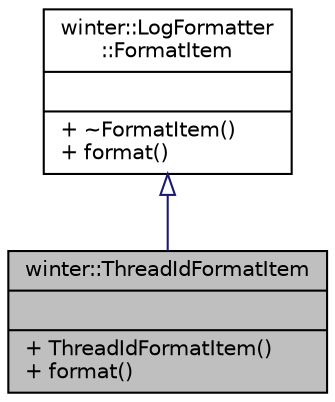 digraph "winter::ThreadIdFormatItem"
{
 // LATEX_PDF_SIZE
  edge [fontname="Helvetica",fontsize="10",labelfontname="Helvetica",labelfontsize="10"];
  node [fontname="Helvetica",fontsize="10",shape=record];
  Node1 [label="{winter::ThreadIdFormatItem\n||+ ThreadIdFormatItem()\l+ format()\l}",height=0.2,width=0.4,color="black", fillcolor="grey75", style="filled", fontcolor="black",tooltip=" "];
  Node2 -> Node1 [dir="back",color="midnightblue",fontsize="10",style="solid",arrowtail="onormal",fontname="Helvetica"];
  Node2 [label="{winter::LogFormatter\l::FormatItem\n||+ ~FormatItem()\l+ format()\l}",height=0.2,width=0.4,color="black", fillcolor="white", style="filled",URL="$classwinter_1_1LogFormatter_1_1FormatItem.html",tooltip="日志内容项格式化"];
}
